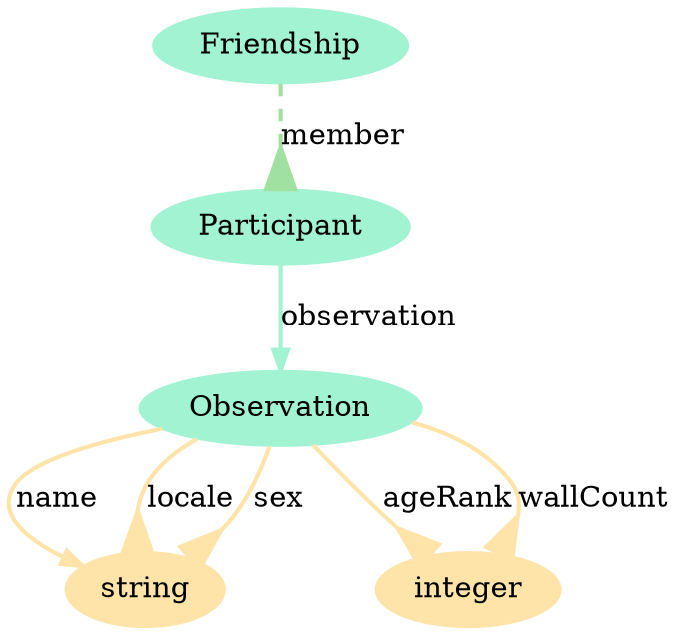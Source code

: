 digraph  {
	node [label="\N"];
	Observation	 [color="#A2F3D1",
		style=filled];
	1	 [color="#FFE4AA",
		label=string,
		style=filled];
	Observation -> 1 [key="Observation-1-1",
	color="#FFE4AA",
	label=name,
	penwidth=2];
Observation -> 1 [key="Observation-1-2",
arrowhead=inv,
arrowsize=2.0,
color="#FFE4AA",
label=locale,
penwidth=2];
Observation -> 1 [key="Observation-1-3",
arrowhead=inv,
arrowsize=2.0,
color="#FFE4AA",
label=sex,
penwidth=2];
2 [color="#FFE4AA",
label=integer,
style=filled];
Observation -> 2 [key="Observation-2-4",
arrowhead=inv,
arrowsize=2.0,
color="#FFE4AA",
label=ageRank,
penwidth=2];
Observation -> 2 [key="Observation-2-5",
arrowhead=inv,
arrowsize=2.0,
color="#FFE4AA",
label=wallCount,
penwidth=2];
Participant [color="#A2F3D1",
style=filled];
Participant -> Observation [key="Participant-Observation-6",
color="#A2F3D1",
label=observation,
penwidth=2];
Friendship [color="#A2F3D1",
style=filled];
Friendship -> Participant [key="Friendship-Participant-7",
arrowhead=inv,
arrowsize=2.0,
color="#A0E0A0",
label=member,
penwidth=2,
style=dashed];
}
